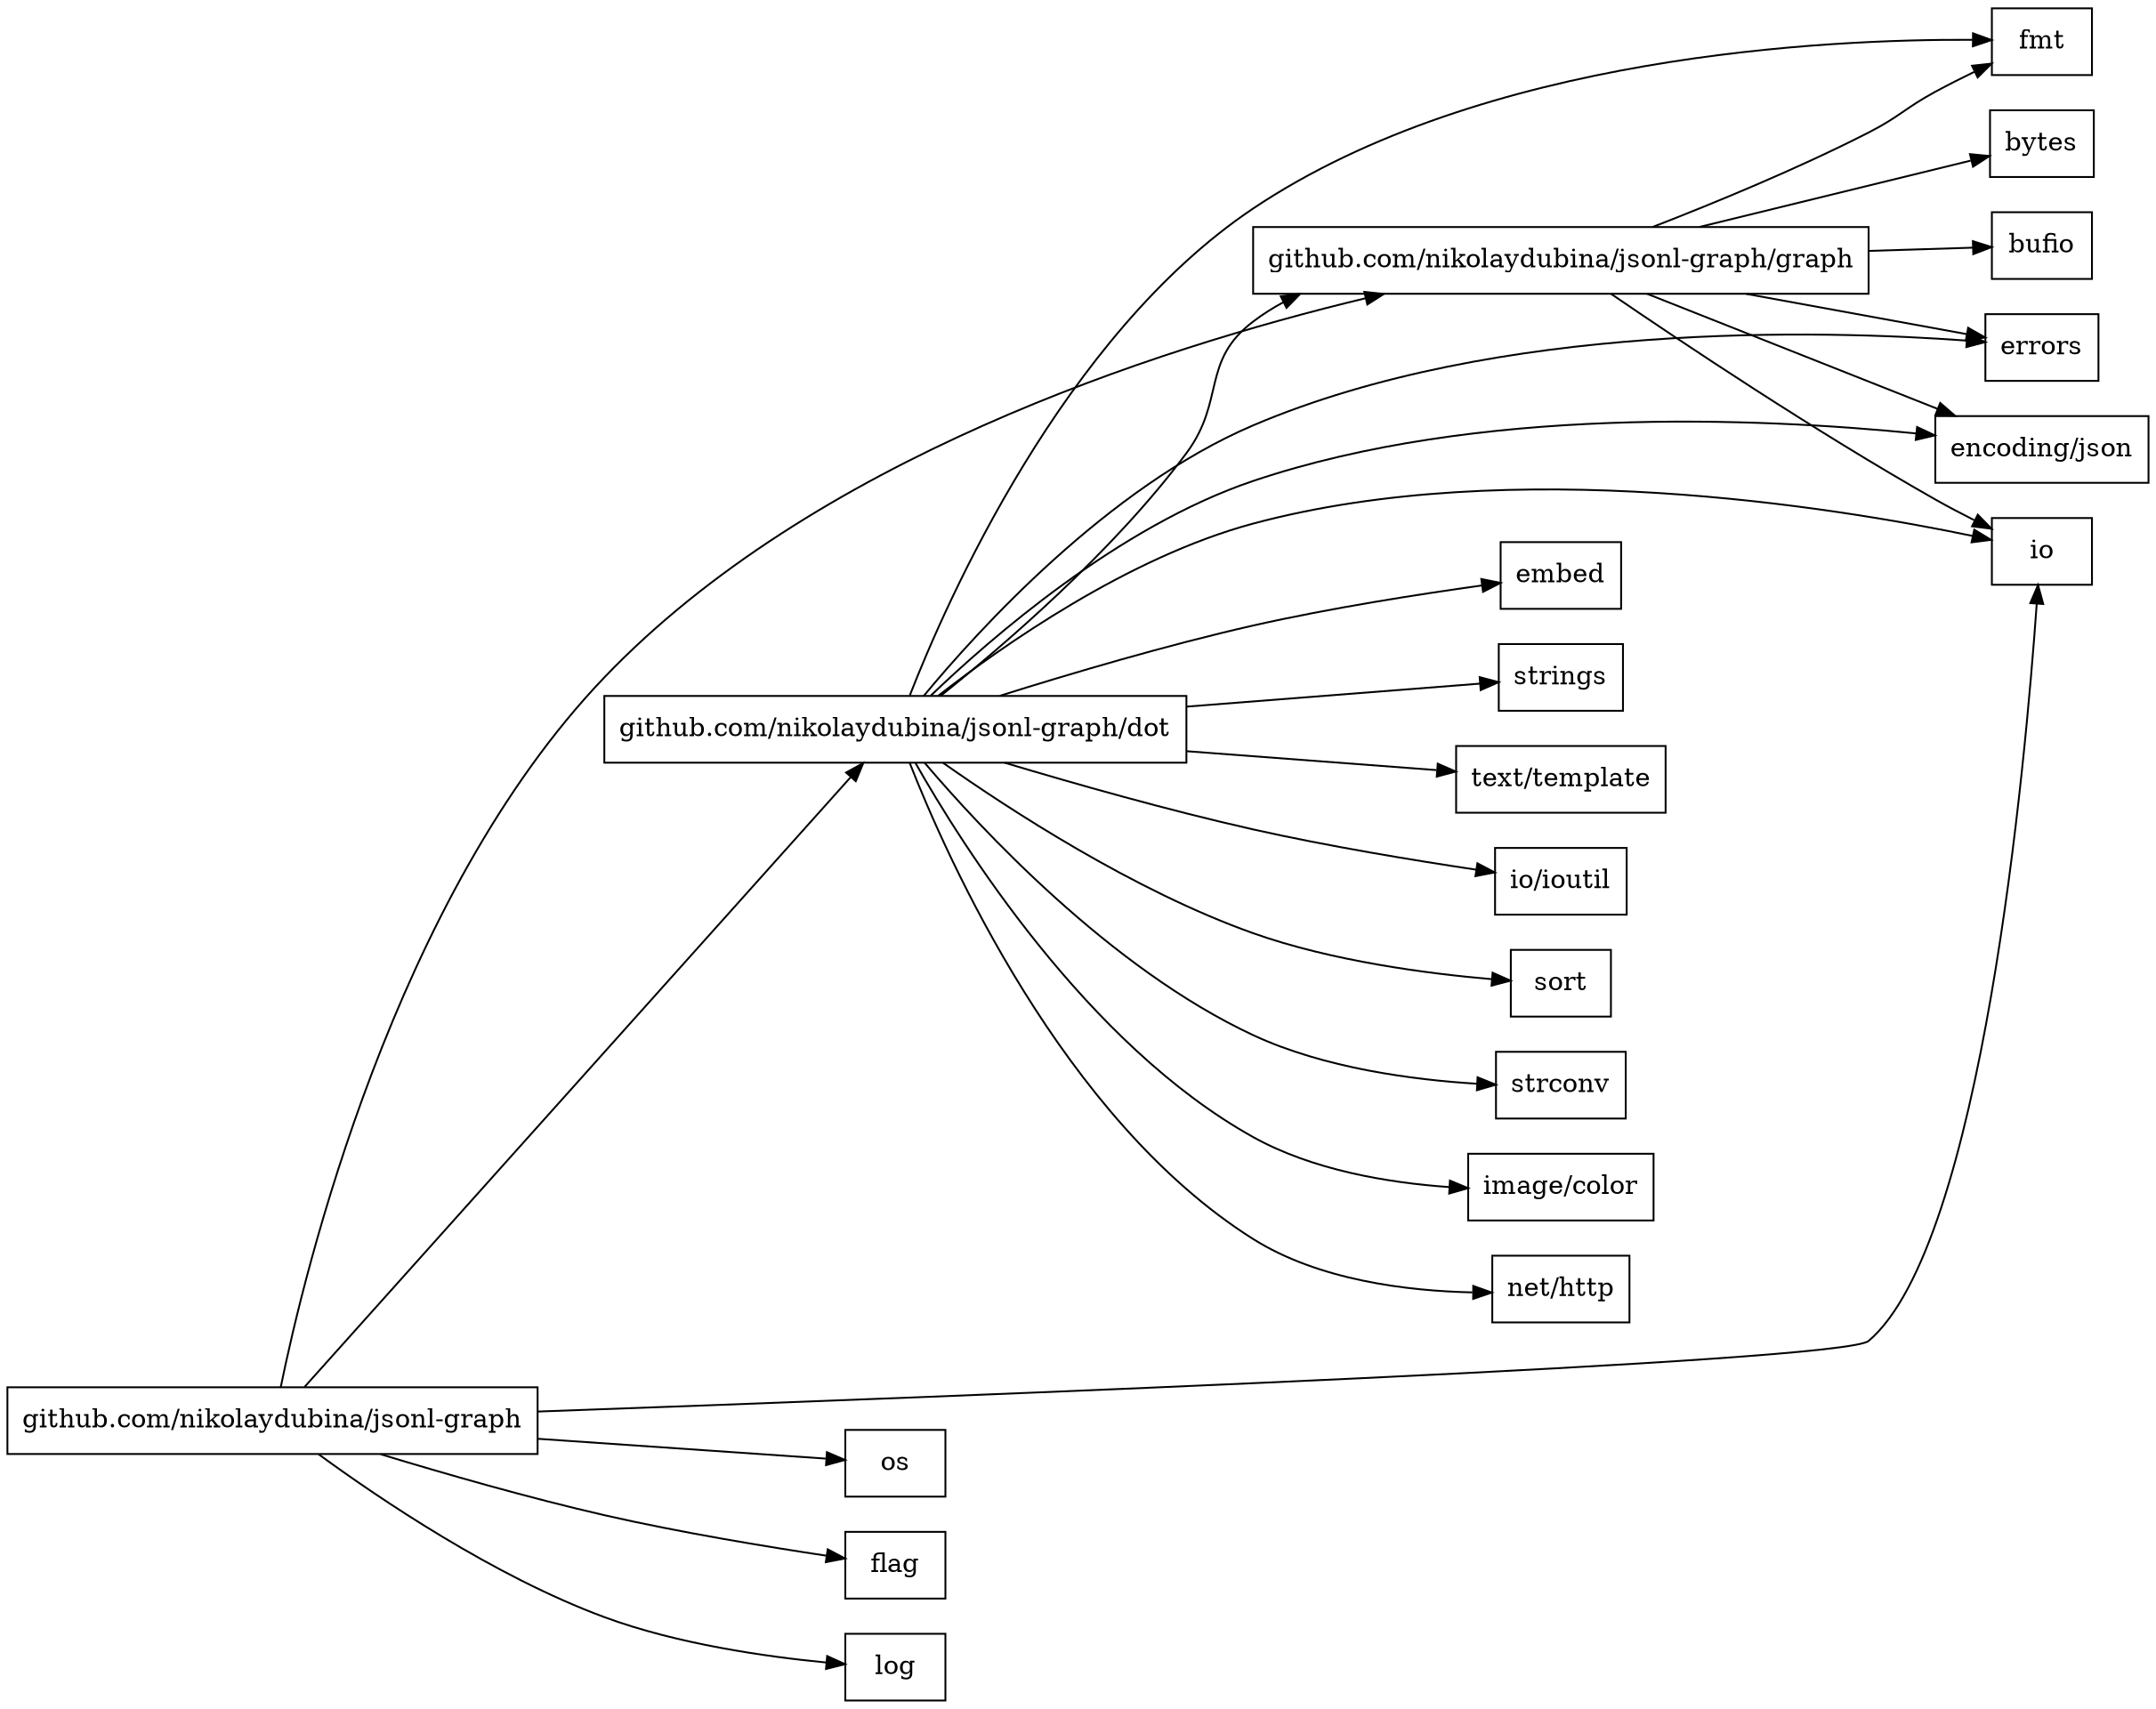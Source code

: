digraph G {
rankdir=LR
"bytes"
[
shape=record
label="{ bytes }"
]

"io/ioutil"
[
shape=record
label="{ io/ioutil }"
]

"sort"
[
shape=record
label="{ sort }"
]

"os"
[
shape=record
label="{ os }"
]

"strconv"
[
shape=record
label="{ strconv }"
]

"github.com/nikolaydubina/jsonl-graph"
[
shape=record
label="{ github.com/nikolaydubina/jsonl-graph }"
]

"bufio"
[
shape=record
label="{ bufio }"
]

"errors"
[
shape=record
label="{ errors }"
]

"image/color"
[
shape=record
label="{ image/color }"
]

"net/http"
[
shape=record
label="{ net/http }"
]

"flag"
[
shape=record
label="{ flag }"
]

"log"
[
shape=record
label="{ log }"
]

"github.com/nikolaydubina/jsonl-graph/graph"
[
shape=record
label="{ github.com/nikolaydubina/jsonl-graph/graph }"
]

"encoding/json"
[
shape=record
label="{ encoding/json }"
]

"fmt"
[
shape=record
label="{ fmt }"
]

"github.com/nikolaydubina/jsonl-graph/dot"
[
shape=record
label="{ github.com/nikolaydubina/jsonl-graph/dot }"
]

"io"
[
shape=record
label="{ io }"
]

"embed"
[
shape=record
label="{ embed }"
]

"strings"
[
shape=record
label="{ strings }"
]

"text/template"
[
shape=record
label="{ text/template }"
]

"github.com/nikolaydubina/jsonl-graph/dot" -> "sort"
"github.com/nikolaydubina/jsonl-graph/dot" -> "text/template"
"github.com/nikolaydubina/jsonl-graph" -> "github.com/nikolaydubina/jsonl-graph/dot"
"github.com/nikolaydubina/jsonl-graph" -> "github.com/nikolaydubina/jsonl-graph/graph"
"github.com/nikolaydubina/jsonl-graph" -> "log"
"github.com/nikolaydubina/jsonl-graph" -> "os"
"github.com/nikolaydubina/jsonl-graph/graph" -> "errors"
"github.com/nikolaydubina/jsonl-graph/dot" -> "embed"
"github.com/nikolaydubina/jsonl-graph/dot" -> "encoding/json"
"github.com/nikolaydubina/jsonl-graph/dot" -> "github.com/nikolaydubina/jsonl-graph/graph"
"github.com/nikolaydubina/jsonl-graph/dot" -> "io/ioutil"
"github.com/nikolaydubina/jsonl-graph/dot" -> "strconv"
"github.com/nikolaydubina/jsonl-graph/graph" -> "bufio"
"github.com/nikolaydubina/jsonl-graph/dot" -> "errors"
"github.com/nikolaydubina/jsonl-graph/dot" -> "fmt"
"github.com/nikolaydubina/jsonl-graph/dot" -> "image/color"
"github.com/nikolaydubina/jsonl-graph/dot" -> "net/http"
"github.com/nikolaydubina/jsonl-graph" -> "io"
"github.com/nikolaydubina/jsonl-graph/graph" -> "bytes"
"github.com/nikolaydubina/jsonl-graph/graph" -> "fmt"
"github.com/nikolaydubina/jsonl-graph/graph" -> "io"
"github.com/nikolaydubina/jsonl-graph/dot" -> "io"
"github.com/nikolaydubina/jsonl-graph/dot" -> "strings"
"github.com/nikolaydubina/jsonl-graph" -> "flag"
"github.com/nikolaydubina/jsonl-graph/graph" -> "encoding/json"
}
